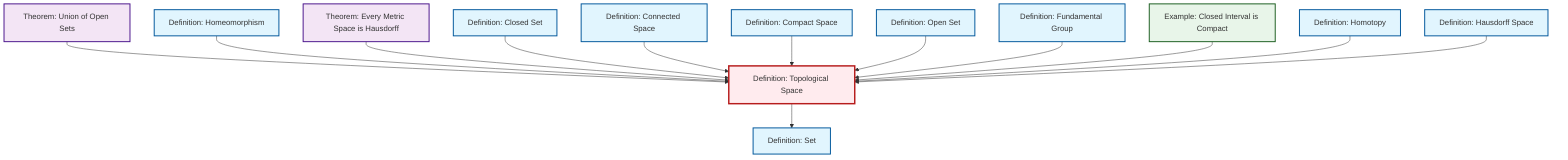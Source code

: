graph TD
    classDef definition fill:#e1f5fe,stroke:#01579b,stroke-width:2px
    classDef theorem fill:#f3e5f5,stroke:#4a148c,stroke-width:2px
    classDef axiom fill:#fff3e0,stroke:#e65100,stroke-width:2px
    classDef example fill:#e8f5e9,stroke:#1b5e20,stroke-width:2px
    classDef current fill:#ffebee,stroke:#b71c1c,stroke-width:3px
    def-homeomorphism["Definition: Homeomorphism"]:::definition
    ex-closed-interval-compact["Example: Closed Interval is Compact"]:::example
    def-fundamental-group["Definition: Fundamental Group"]:::definition
    thm-metric-hausdorff["Theorem: Every Metric Space is Hausdorff"]:::theorem
    def-closed-set["Definition: Closed Set"]:::definition
    def-homotopy["Definition: Homotopy"]:::definition
    def-connected["Definition: Connected Space"]:::definition
    def-hausdorff["Definition: Hausdorff Space"]:::definition
    def-open-set["Definition: Open Set"]:::definition
    def-compact["Definition: Compact Space"]:::definition
    def-topological-space["Definition: Topological Space"]:::definition
    def-set["Definition: Set"]:::definition
    thm-union-open-sets["Theorem: Union of Open Sets"]:::theorem
    thm-union-open-sets --> def-topological-space
    def-topological-space --> def-set
    def-homeomorphism --> def-topological-space
    thm-metric-hausdorff --> def-topological-space
    def-closed-set --> def-topological-space
    def-connected --> def-topological-space
    def-compact --> def-topological-space
    def-open-set --> def-topological-space
    def-fundamental-group --> def-topological-space
    ex-closed-interval-compact --> def-topological-space
    def-homotopy --> def-topological-space
    def-hausdorff --> def-topological-space
    class def-topological-space current